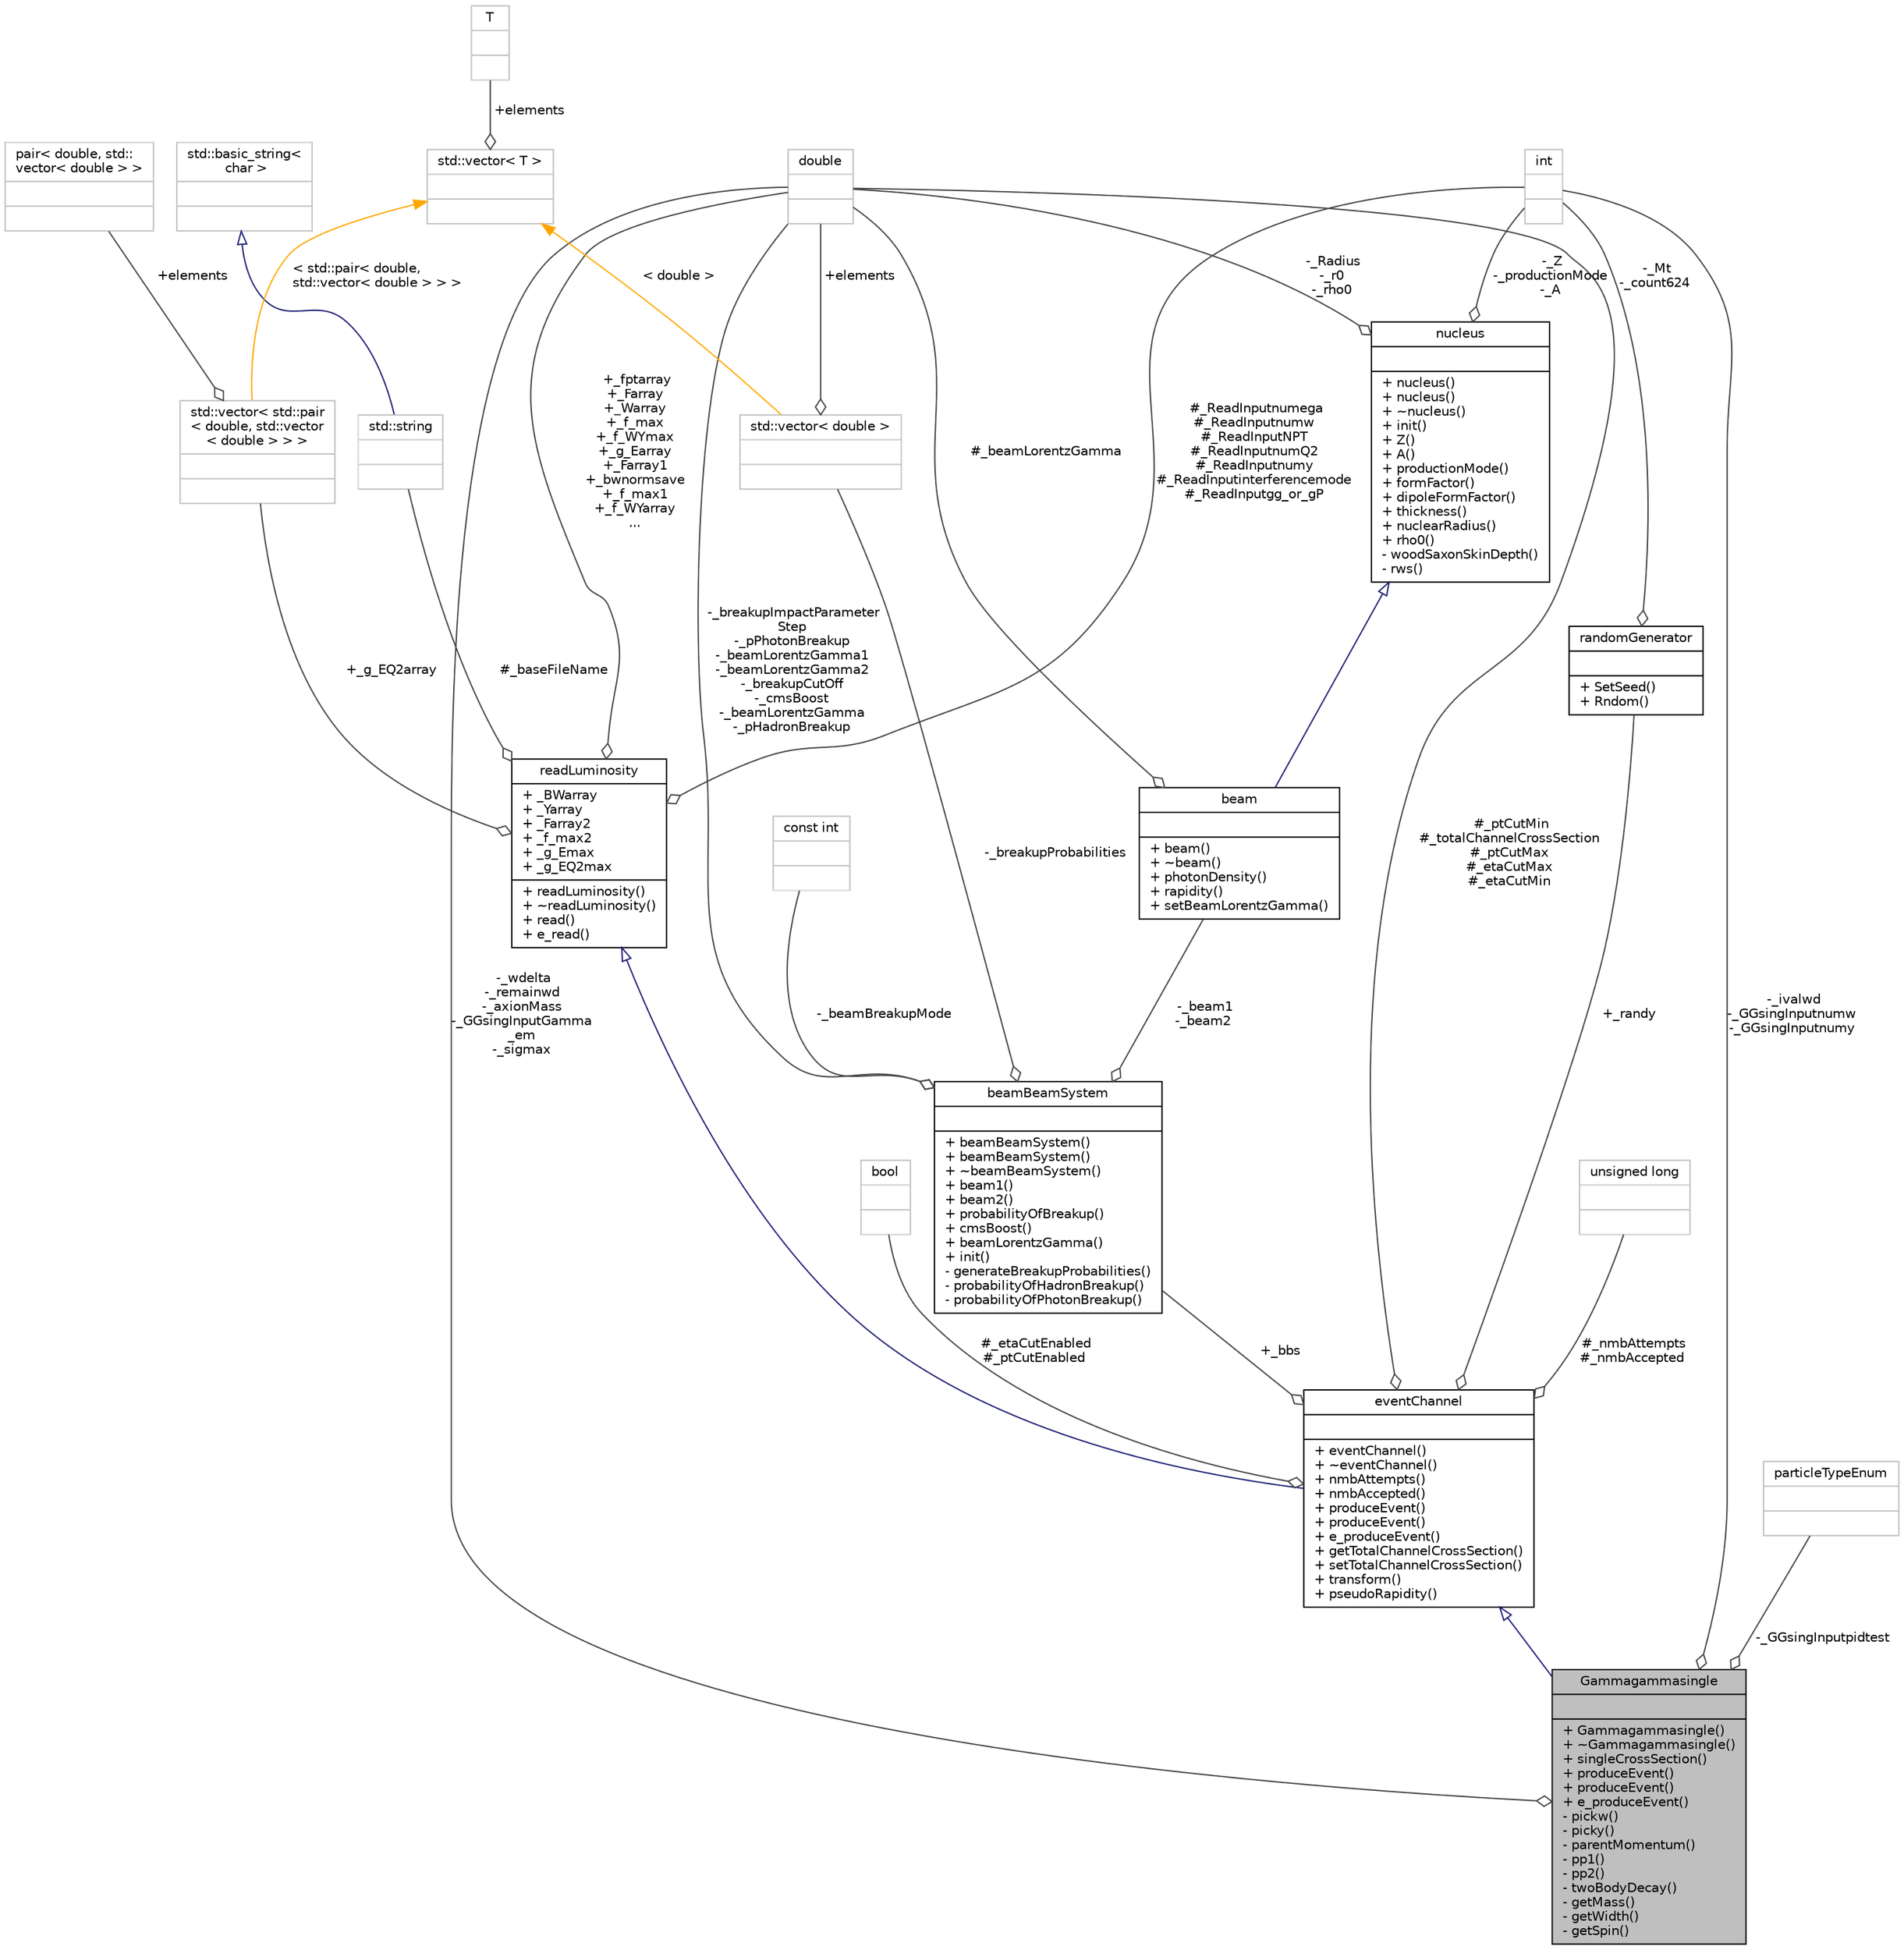 digraph "Gammagammasingle"
{
 // LATEX_PDF_SIZE
  bgcolor="transparent";
  edge [fontname="Helvetica",fontsize="10",labelfontname="Helvetica",labelfontsize="10"];
  node [fontname="Helvetica",fontsize="10",shape=record];
  Node3 [label="{Gammagammasingle\n||+ Gammagammasingle()\l+ ~Gammagammasingle()\l+ singleCrossSection()\l+ produceEvent()\l+ produceEvent()\l+ e_produceEvent()\l- pickw()\l- picky()\l- parentMomentum()\l- pp1()\l- pp2()\l- twoBodyDecay()\l- getMass()\l- getWidth()\l- getSpin()\l}",height=0.2,width=0.4,color="black", fillcolor="grey75", style="filled", fontcolor="black",tooltip=" "];
  Node4 -> Node3 [dir="back",color="midnightblue",fontsize="10",style="solid",arrowtail="onormal",fontname="Helvetica"];
  Node4 [label="{eventChannel\n||+ eventChannel()\l+ ~eventChannel()\l+ nmbAttempts()\l+ nmbAccepted()\l+ produceEvent()\l+ produceEvent()\l+ e_produceEvent()\l+ getTotalChannelCrossSection()\l+ setTotalChannelCrossSection()\l+ transform()\l+ pseudoRapidity()\l}",height=0.2,width=0.4,color="black",URL="$classeventChannel.html",tooltip=" "];
  Node5 -> Node4 [dir="back",color="midnightblue",fontsize="10",style="solid",arrowtail="onormal",fontname="Helvetica"];
  Node5 [label="{readLuminosity\n|+ _BWarray\l+ _Yarray\l+ _Farray2\l+ _f_max2\l+ _g_Emax\l+ _g_EQ2max\l|+ readLuminosity()\l+ ~readLuminosity()\l+ read()\l+ e_read()\l}",height=0.2,width=0.4,color="black",URL="$classreadLuminosity.html",tooltip=" "];
  Node6 -> Node5 [color="grey25",fontsize="10",style="solid",label=" +_fptarray\n+_Farray\n+_Warray\n+_f_max\n+_f_WYmax\n+_g_Earray\n+_Farray1\n+_bwnormsave\n+_f_max1\n+_f_WYarray\n..." ,arrowhead="odiamond",fontname="Helvetica"];
  Node6 [label="{double\n||}",height=0.2,width=0.4,color="grey75",tooltip=" "];
  Node7 -> Node5 [color="grey25",fontsize="10",style="solid",label=" #_ReadInputnumega\n#_ReadInputnumw\n#_ReadInputNPT\n#_ReadInputnumQ2\n#_ReadInputnumy\n#_ReadInputinterferencemode\n#_ReadInputgg_or_gP" ,arrowhead="odiamond",fontname="Helvetica"];
  Node7 [label="{int\n||}",height=0.2,width=0.4,color="grey75",tooltip=" "];
  Node8 -> Node5 [color="grey25",fontsize="10",style="solid",label=" #_baseFileName" ,arrowhead="odiamond",fontname="Helvetica"];
  Node8 [label="{std::string\n||}",height=0.2,width=0.4,color="grey75",tooltip="STL class."];
  Node9 -> Node8 [dir="back",color="midnightblue",fontsize="10",style="solid",arrowtail="onormal",fontname="Helvetica"];
  Node9 [label="{std::basic_string\<\l char \>\n||}",height=0.2,width=0.4,color="grey75",tooltip="STL class."];
  Node10 -> Node5 [color="grey25",fontsize="10",style="solid",label=" +_g_EQ2array" ,arrowhead="odiamond",fontname="Helvetica"];
  Node10 [label="{std::vector\< std::pair\l\< double, std::vector\l\< double \> \> \>\n||}",height=0.2,width=0.4,color="grey75",tooltip=" "];
  Node11 -> Node10 [color="grey25",fontsize="10",style="solid",label=" +elements" ,arrowhead="odiamond",fontname="Helvetica"];
  Node11 [label="{pair\< double, std::\lvector\< double \> \>\n||}",height=0.2,width=0.4,color="grey75",tooltip=" "];
  Node12 -> Node10 [dir="back",color="orange",fontsize="10",style="solid",label=" \< std::pair\< double,\l std::vector\< double \> \> \>" ,fontname="Helvetica"];
  Node12 [label="{std::vector\< T \>\n||}",height=0.2,width=0.4,color="grey75",tooltip="STL class."];
  Node13 -> Node12 [color="grey25",fontsize="10",style="solid",label=" +elements" ,arrowhead="odiamond",fontname="Helvetica"];
  Node13 [label="{T\n||}",height=0.2,width=0.4,color="grey75",tooltip=" "];
  Node14 -> Node4 [color="grey25",fontsize="10",style="solid",label=" #_nmbAttempts\n#_nmbAccepted" ,arrowhead="odiamond",fontname="Helvetica"];
  Node14 [label="{unsigned long\n||}",height=0.2,width=0.4,color="grey75",tooltip=" "];
  Node6 -> Node4 [color="grey25",fontsize="10",style="solid",label=" #_ptCutMin\n#_totalChannelCrossSection\n#_ptCutMax\n#_etaCutMax\n#_etaCutMin" ,arrowhead="odiamond",fontname="Helvetica"];
  Node15 -> Node4 [color="grey25",fontsize="10",style="solid",label=" +_randy" ,arrowhead="odiamond",fontname="Helvetica"];
  Node15 [label="{randomGenerator\n||+ SetSeed()\l+ Rndom()\l}",height=0.2,width=0.4,color="black",URL="$classrandomGenerator.html",tooltip=" "];
  Node7 -> Node15 [color="grey25",fontsize="10",style="solid",label=" -_Mt\n-_count624" ,arrowhead="odiamond",fontname="Helvetica"];
  Node16 -> Node4 [color="grey25",fontsize="10",style="solid",label=" #_etaCutEnabled\n#_ptCutEnabled" ,arrowhead="odiamond",fontname="Helvetica"];
  Node16 [label="{bool\n||}",height=0.2,width=0.4,color="grey75",tooltip=" "];
  Node17 -> Node4 [color="grey25",fontsize="10",style="solid",label=" +_bbs" ,arrowhead="odiamond",fontname="Helvetica"];
  Node17 [label="{beamBeamSystem\n||+ beamBeamSystem()\l+ beamBeamSystem()\l+ ~beamBeamSystem()\l+ beam1()\l+ beam2()\l+ probabilityOfBreakup()\l+ cmsBoost()\l+ beamLorentzGamma()\l+ init()\l- generateBreakupProbabilities()\l- probabilityOfHadronBreakup()\l- probabilityOfPhotonBreakup()\l}",height=0.2,width=0.4,color="black",URL="$classbeamBeamSystem.html",tooltip=" "];
  Node6 -> Node17 [color="grey25",fontsize="10",style="solid",label=" -_breakupImpactParameter\lStep\n-_pPhotonBreakup\n-_beamLorentzGamma1\n-_beamLorentzGamma2\n-_breakupCutOff\n-_cmsBoost\n-_beamLorentzGamma\n-_pHadronBreakup" ,arrowhead="odiamond",fontname="Helvetica"];
  Node18 -> Node17 [color="grey25",fontsize="10",style="solid",label=" -_beamBreakupMode" ,arrowhead="odiamond",fontname="Helvetica"];
  Node18 [label="{const int\n||}",height=0.2,width=0.4,color="grey75",tooltip=" "];
  Node19 -> Node17 [color="grey25",fontsize="10",style="solid",label=" -_beam1\n-_beam2" ,arrowhead="odiamond",fontname="Helvetica"];
  Node19 [label="{beam\n||+ beam()\l+ ~beam()\l+ photonDensity()\l+ rapidity()\l+ setBeamLorentzGamma()\l}",height=0.2,width=0.4,color="black",URL="$classbeam.html",tooltip=" "];
  Node20 -> Node19 [dir="back",color="midnightblue",fontsize="10",style="solid",arrowtail="onormal",fontname="Helvetica"];
  Node20 [label="{nucleus\n||+ nucleus()\l+ nucleus()\l+ ~nucleus()\l+ init()\l+ Z()\l+ A()\l+ productionMode()\l+ formFactor()\l+ dipoleFormFactor()\l+ thickness()\l+ nuclearRadius()\l+ rho0()\l- woodSaxonSkinDepth()\l- rws()\l}",height=0.2,width=0.4,color="black",URL="$classnucleus.html",tooltip=" "];
  Node6 -> Node20 [color="grey25",fontsize="10",style="solid",label=" -_Radius\n-_r0\n-_rho0" ,arrowhead="odiamond",fontname="Helvetica"];
  Node7 -> Node20 [color="grey25",fontsize="10",style="solid",label=" -_Z\n-_productionMode\n-_A" ,arrowhead="odiamond",fontname="Helvetica"];
  Node6 -> Node19 [color="grey25",fontsize="10",style="solid",label=" #_beamLorentzGamma" ,arrowhead="odiamond",fontname="Helvetica"];
  Node21 -> Node17 [color="grey25",fontsize="10",style="solid",label=" -_breakupProbabilities" ,arrowhead="odiamond",fontname="Helvetica"];
  Node21 [label="{std::vector\< double \>\n||}",height=0.2,width=0.4,color="grey75",tooltip=" "];
  Node6 -> Node21 [color="grey25",fontsize="10",style="solid",label=" +elements" ,arrowhead="odiamond",fontname="Helvetica"];
  Node12 -> Node21 [dir="back",color="orange",fontsize="10",style="solid",label=" \< double \>" ,fontname="Helvetica"];
  Node6 -> Node3 [color="grey25",fontsize="10",style="solid",label=" -_wdelta\n-_remainwd\n-_axionMass\n-_GGsingInputGamma\l_em\n-_sigmax" ,arrowhead="odiamond",fontname="Helvetica"];
  Node7 -> Node3 [color="grey25",fontsize="10",style="solid",label=" -_ivalwd\n-_GGsingInputnumw\n-_GGsingInputnumy" ,arrowhead="odiamond",fontname="Helvetica"];
  Node22 -> Node3 [color="grey25",fontsize="10",style="solid",label=" -_GGsingInputpidtest" ,arrowhead="odiamond",fontname="Helvetica"];
  Node22 [label="{particleTypeEnum\n||}",height=0.2,width=0.4,color="grey75",tooltip=" "];
}
